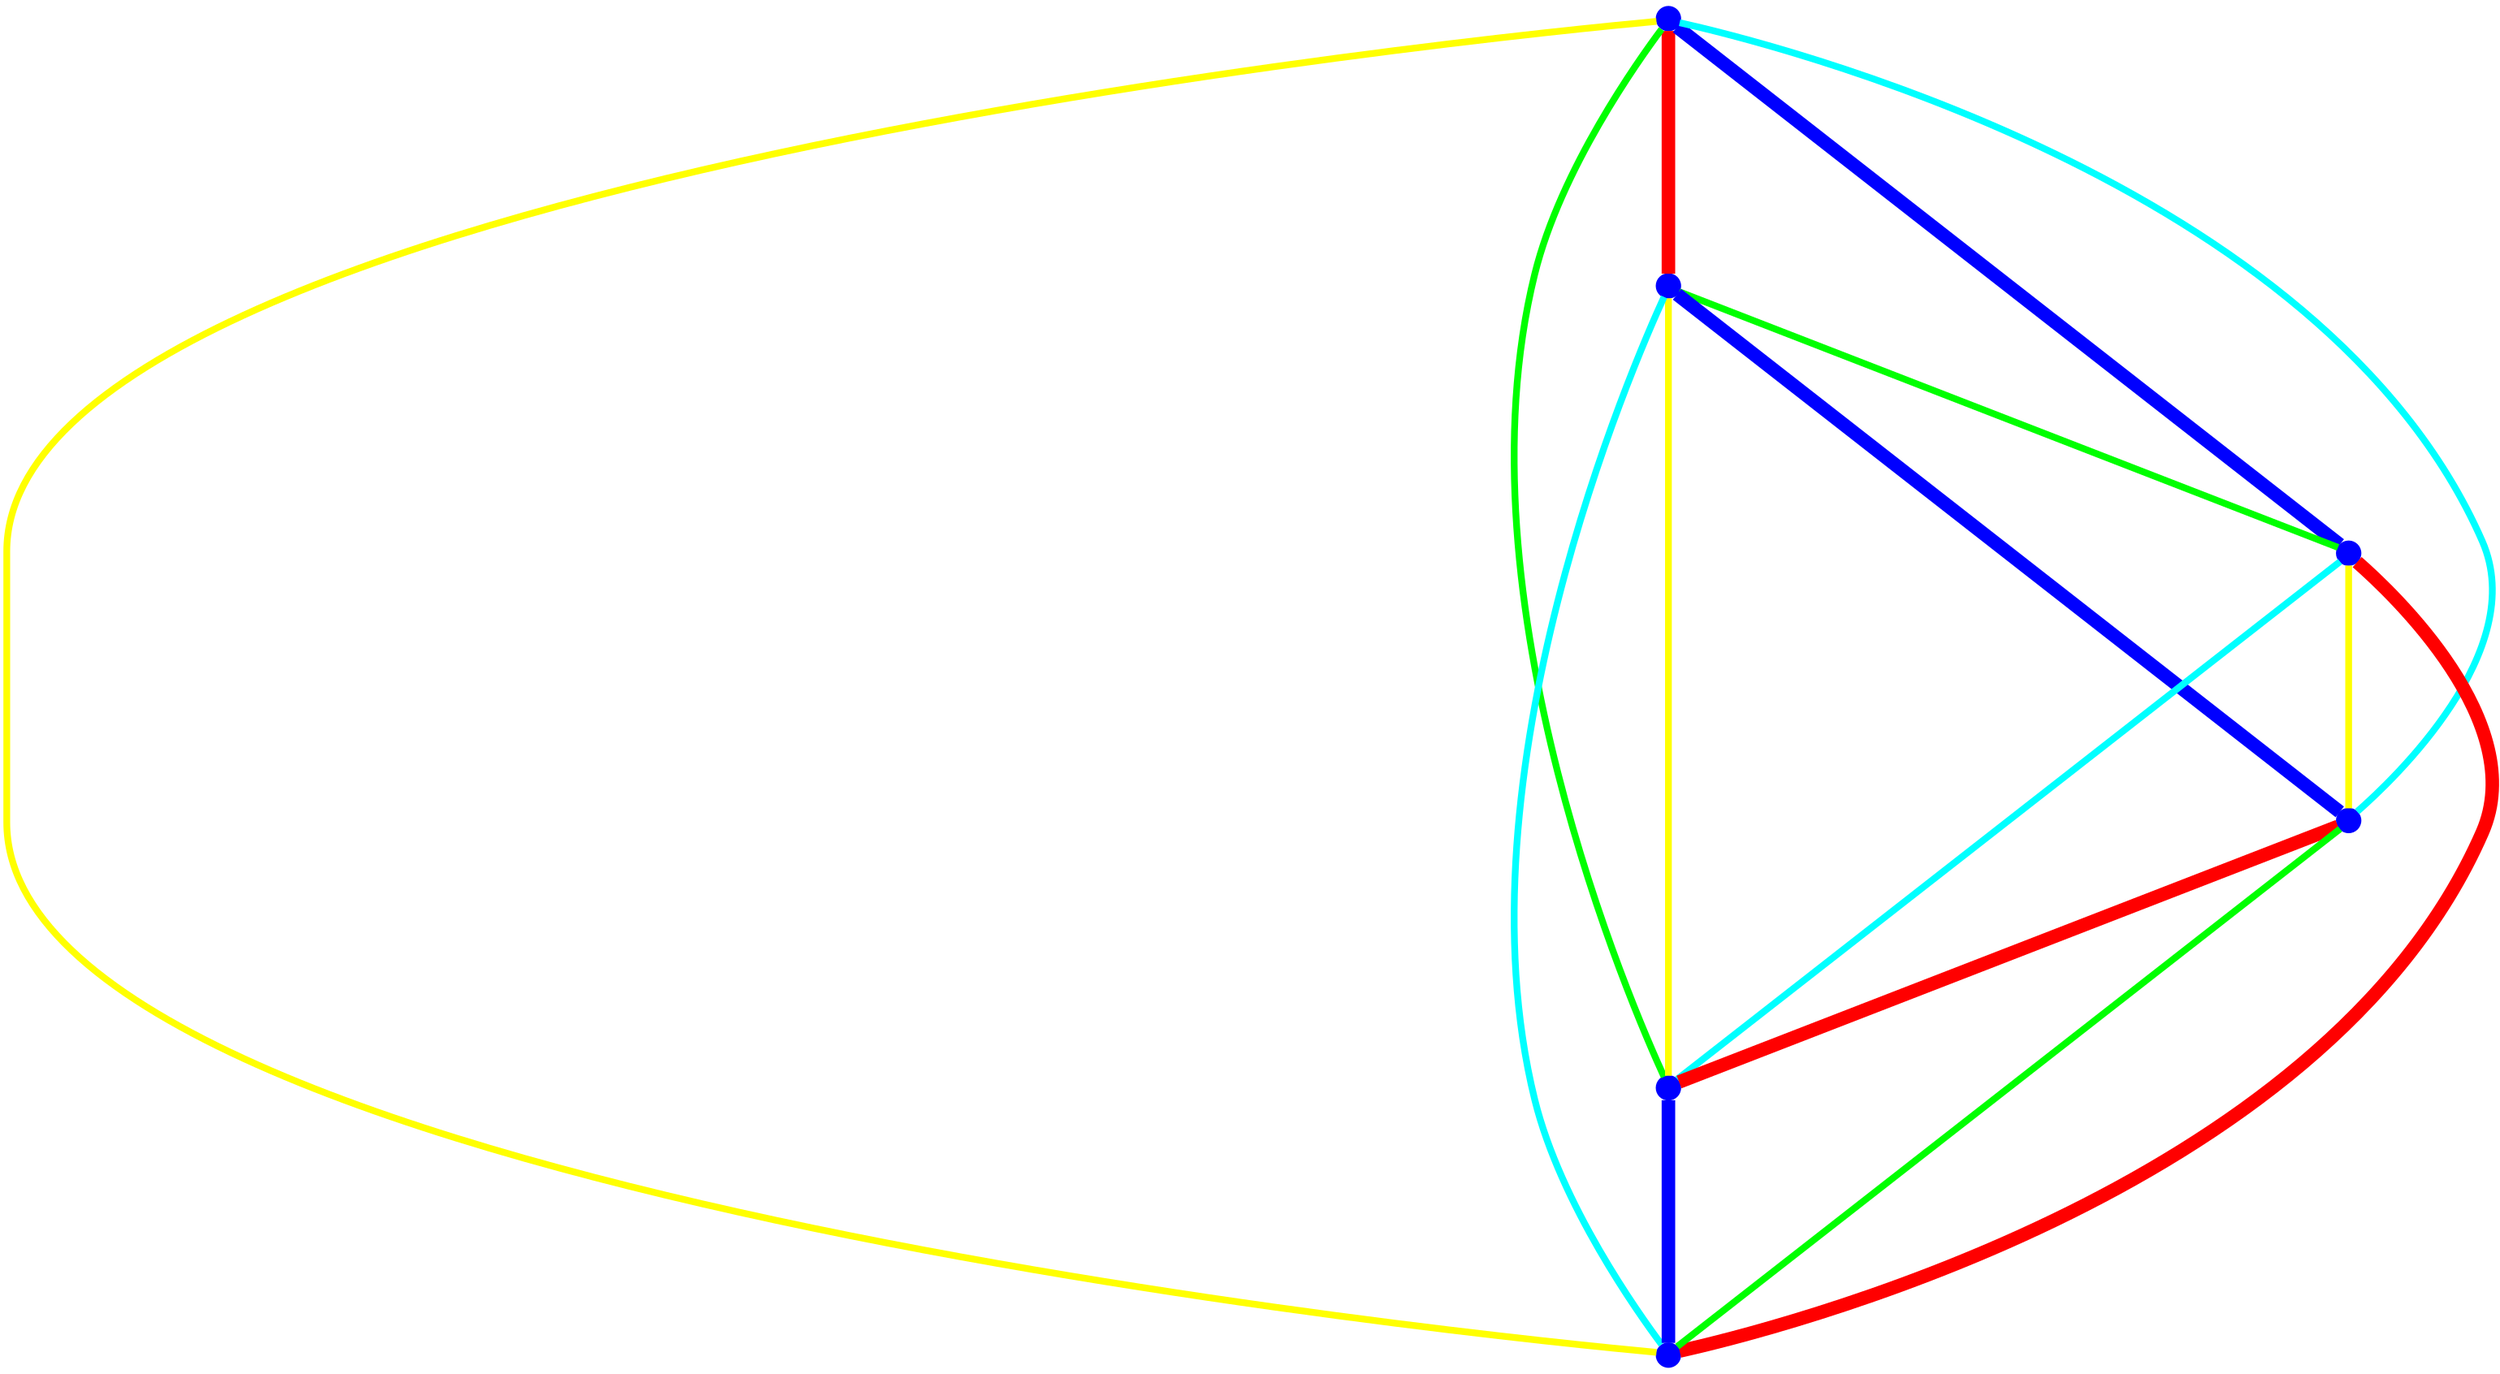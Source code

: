 graph {
ranksep=2
nodesep=2
node [label="" shape=circle style=filled fixedsize=true color=blue fillcolor=blue width=0.2];
"1" -- "2" [style="solid",penwidth="8",color="red"];
"1" -- "3" [style="solid",penwidth="8",color="blue"];
"1" -- "4" [style="solid",penwidth="4",color="cyan"];
"1" -- "5" [style="solid",penwidth="4",color="green"];
"1" -- "6" [style="solid",penwidth="4",color="yellow"];
"2" -- "3" [style="solid",penwidth="4",color="green"];
"2" -- "4" [style="solid",penwidth="8",color="blue"];
"2" -- "5" [style="solid",penwidth="4",color="yellow"];
"2" -- "6" [style="solid",penwidth="4",color="cyan"];
"3" -- "4" [style="solid",penwidth="4",color="yellow"];
"3" -- "5" [style="solid",penwidth="4",color="cyan"];
"3" -- "6" [style="solid",penwidth="8",color="red"];
"4" -- "5" [style="solid",penwidth="8",color="red"];
"4" -- "6" [style="solid",penwidth="4",color="green"];
"5" -- "6" [style="solid",penwidth="8",color="blue"];
}
